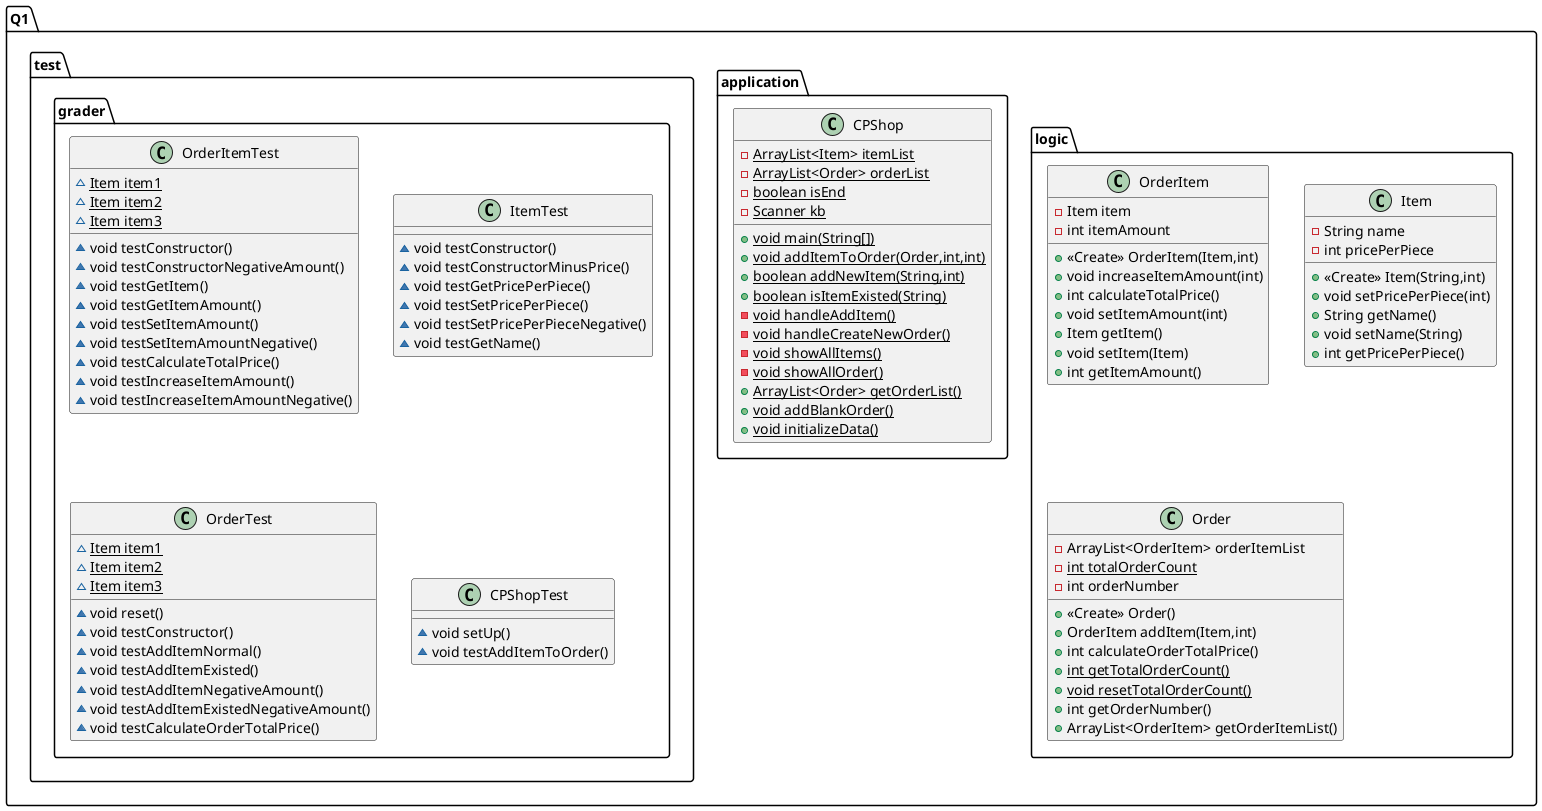 @startuml
class Q1.logic.OrderItem {
- Item item
- int itemAmount
+ <<Create>> OrderItem(Item,int)
+ void increaseItemAmount(int)
+ int calculateTotalPrice()
+ void setItemAmount(int)
+ Item getItem()
+ void setItem(Item)
+ int getItemAmount()
}
class Q1.application.CPShop {
- {static} ArrayList<Item> itemList
- {static} ArrayList<Order> orderList
- {static} boolean isEnd
- {static} Scanner kb
+ {static} void main(String[])
+ {static} void addItemToOrder(Order,int,int)
+ {static} boolean addNewItem(String,int)
+ {static} boolean isItemExisted(String)
- {static} void handleAddItem()
- {static} void handleCreateNewOrder()
- {static} void showAllItems()
- {static} void showAllOrder()
+ {static} ArrayList<Order> getOrderList()
+ {static} void addBlankOrder()
+ {static} void initializeData()
}
class Q1.test.grader.OrderItemTest {
~ {static} Item item1
~ {static} Item item2
~ {static} Item item3
~ void testConstructor()
~ void testConstructorNegativeAmount()
~ void testGetItem()
~ void testGetItemAmount()
~ void testSetItemAmount()
~ void testSetItemAmountNegative()
~ void testCalculateTotalPrice()
~ void testIncreaseItemAmount()
~ void testIncreaseItemAmountNegative()
}
class Q1.logic.Item {
- String name
- int pricePerPiece
+ <<Create>> Item(String,int)
+ void setPricePerPiece(int)
+ String getName()
+ void setName(String)
+ int getPricePerPiece()
}
class Q1.test.grader.ItemTest {
~ void testConstructor()
~ void testConstructorMinusPrice()
~ void testGetPricePerPiece()
~ void testSetPricePerPiece()
~ void testSetPricePerPieceNegative()
~ void testGetName()
}
class Q1.test.grader.OrderTest {
~ {static} Item item1
~ {static} Item item2
~ {static} Item item3
~ void reset()
~ void testConstructor()
~ void testAddItemNormal()
~ void testAddItemExisted()
~ void testAddItemNegativeAmount()
~ void testAddItemExistedNegativeAmount()
~ void testCalculateOrderTotalPrice()
}
class Q1.test.grader.CPShopTest {
~ void setUp()
~ void testAddItemToOrder()
}
class Q1.logic.Order {
- ArrayList<OrderItem> orderItemList
- {static} int totalOrderCount
- int orderNumber
+ <<Create>> Order()
+ OrderItem addItem(Item,int)
+ int calculateOrderTotalPrice()
+ {static} int getTotalOrderCount()
+ {static} void resetTotalOrderCount()
+ int getOrderNumber()
+ ArrayList<OrderItem> getOrderItemList()
}
@enduml